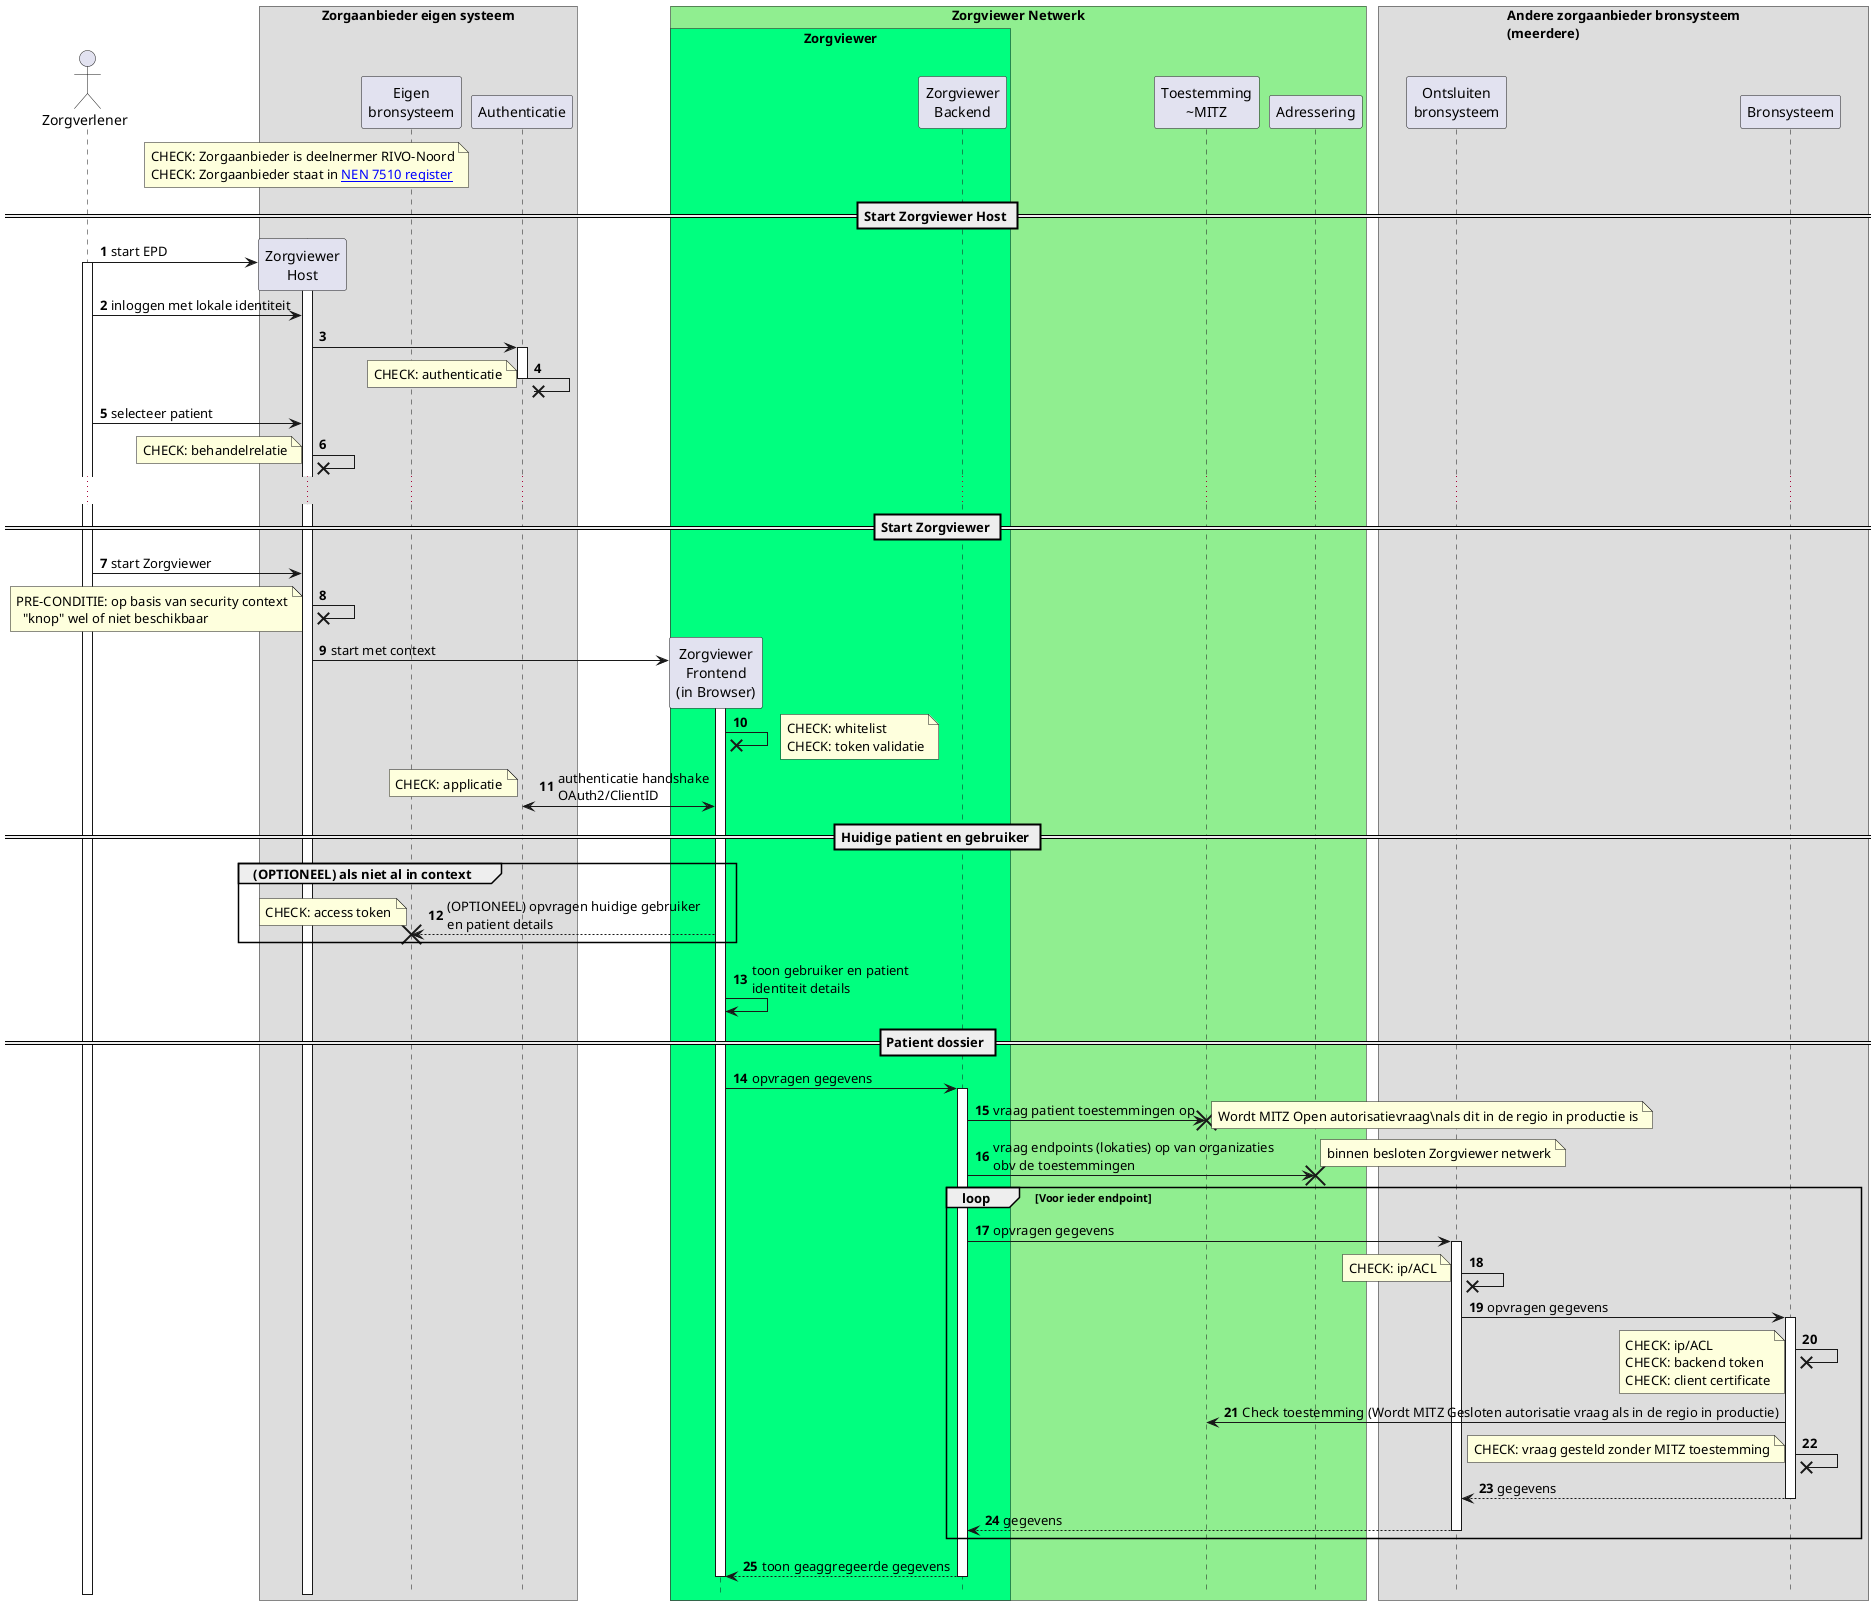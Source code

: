 @startuml
hide footbox
autonumber

actor Zorgverlener
box "Zorgaanbieder eigen systeem"
  participant "Zorgviewer\nHost" as Host
  participant "Eigen\nbronsysteem" as EBron
  participant Authenticatie
end box

!pragma teoz true
box "Zorgviewer Netwerk" #LightGreen
  box "Zorgviewer" #SpringGreen
    participant "Zorgviewer\nFrontend\n(in Browser)" as ZVFE
    participant "Zorgviewer\nBackend" as ZVBE
  end box
  participant "Toestemming\n~MITZ" as Toestemming
  participant Adressering
end box

box "Andere zorgaanbieder bronsysteem\n(meerdere)"
  participant "Ontsluiten\nbronsysteem" as AOBron
  participant "Bronsysteem" as ABron
end box

note over Host
  CHECK: Zorgaanbieder is deelnermer RIVO-Noord
  CHECK: Zorgaanbieder staat in [[https://www.nen.nl/certificatie-en-keurmerken-nen-7510 NEN 7510 register]]
end note

== Start Zorgviewer Host ==

Zorgverlener->Host ** : start EPD
activate Zorgverlener
activate Host
Zorgverlener->Host: inloggen met lokale identiteit
Host->Authenticatie
activate Authenticatie
Authenticatie ->x Authenticatie
note left
  CHECK: authenticatie
end note
deactivate Authenticatie
Zorgverlener->Host: selecteer patient
Host ->x Host
note left
  CHECK: behandelrelatie
end note

...

== Start Zorgviewer ==

Zorgverlener->Host: start Zorgviewer
Host ->x Host
note left
  PRE-CONDITIE: op basis van security context
    "knop" wel of niet beschikbaar
end note
Host->ZVFE ** : start met context
activate ZVFE
ZVFE ->x ZVFE
note right
  CHECK: whitelist
  CHECK: token validatie
end note
ZVFE<->Authenticatie: authenticatie handshake\nOAuth2/ClientID
note left
  CHECK: applicatie
end note
destroy Authenticatie

== Huidige patient en gebruiker ==

group (OPTIONEEL) als niet al in context
  ZVFE-->EBron: (OPTIONEEL) opvragen huidige gebruiker\nen patient details
  note left
    CHECK: access token
  end note
  destroy EBron
end
ZVFE->ZVFE: toon gebruiker en patient\nidentiteit details

== Patient dossier ==

ZVFE->ZVBE: opvragen gegevens
activate ZVBE
ZVBE->Toestemming: vraag patient toestemmingen op
note right
  Wordt MITZ Open autorisatievraag\nals dit in de regio in productie is
end note
destroy Toestemming
ZVBE->Adressering: vraag endpoints (lokaties) op van organizaties\nobv de toestemmingen
note right
  binnen besloten Zorgviewer netwerk
end note
destroy Adressering
loop Voor ieder endpoint
  ZVBE->AOBron: opvragen gegevens
  activate AOBron
  AOBron ->x AOBron
  note left
    CHECK: ip/ACL
  end note
  AOBron->ABron: opvragen gegevens
  activate ABron
  ABron ->x ABron
  note left
    CHECK: ip/ACL
    CHECK: backend token
    CHECK: client certificate
  end note
  ABron->Toestemming: Check toestemming (Wordt MITZ Gesloten autorisatie vraag als in de regio in productie)
  ABron ->x ABron
  note left
    CHECK: vraag gesteld zonder MITZ toestemming
  end note
  ABron-->AOBron: gegevens
  deactivate ABron
  AOBron-->ZVBE: gegevens
  deactivate AOBron
end
ZVBE-->ZVFE: toon geaggregeerde gegevens
deactivate ZVBE
deactivate ZVFE

@enduml